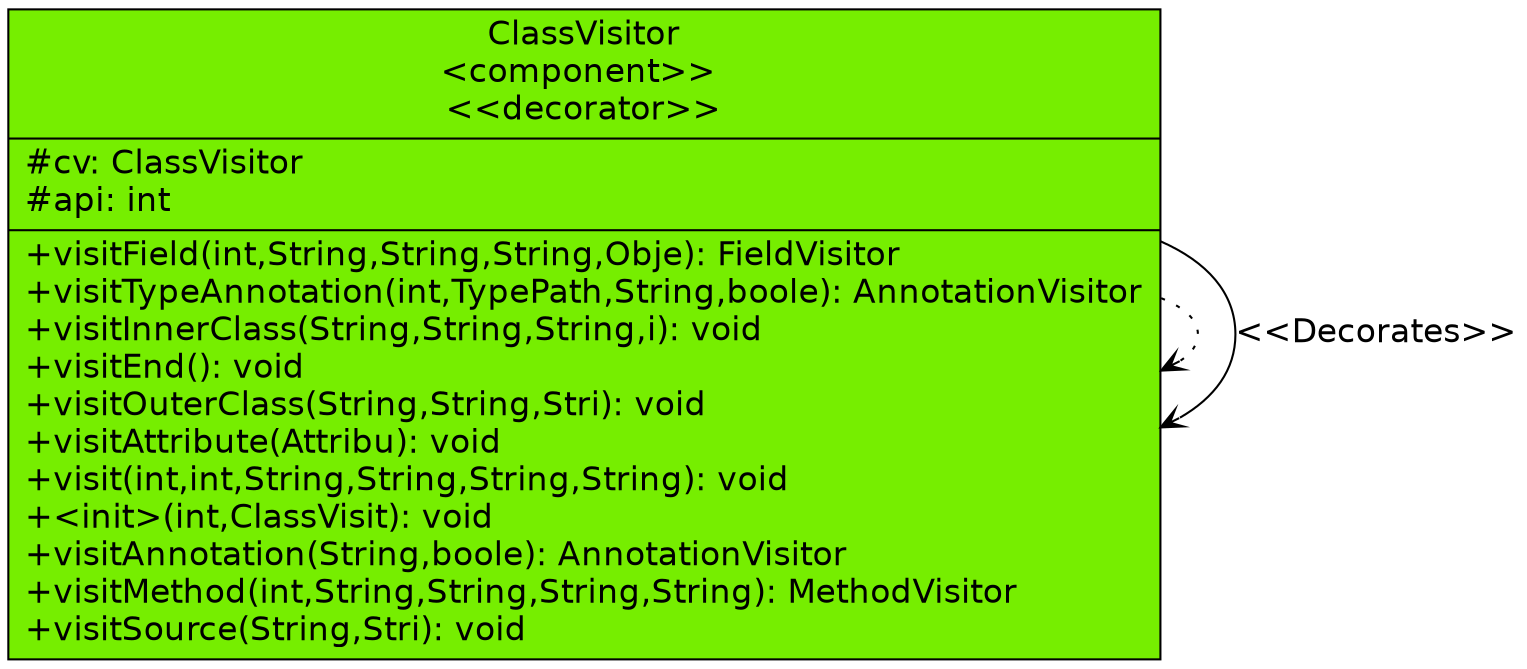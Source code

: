 digraph G{
	fontname = "Bitstream Vera Sans"
	fontsize = 16

node [
	fontname = "Bitstream Vera Sans"
	fontsize = 16

 shape = "record"
]
edge [
	fontname = "Bitstream Vera Sans"
	fontsize = 16
]
ClassVisitor [ 
center=true
    label="{ClassVisitor\n\<\component\>\> \n\<\<decorator\>\>|#cv: ClassVisitor \l#api: int \l | +visitField(int,String,String,String,Obje): FieldVisitor\l+visitTypeAnnotation(int,TypePath,String,boole): AnnotationVisitor\l+visitInnerClass(String,String,String,i): void\l+visitEnd(): void\l+visitOuterClass(String,String,Stri): void\l+visitAttribute(Attribu): void\l+visit(int,int,String,String,String,String): void\l+\<init\>(int,ClassVisit): void\l+visitAnnotation(String,boole): AnnotationVisitor\l+visitMethod(int,String,String,String,String): MethodVisitor\l+visitSource(String,Stri): void\l}"color = black
style = filled 
 fillcolor = chartreuse2
]
ClassVisitor -> ClassVisitor[arrowhead = vee, style = dotted]
ClassVisitor -> ClassVisitor [arrowhead = vee,label="\<\<Decorates\>\>"]


}